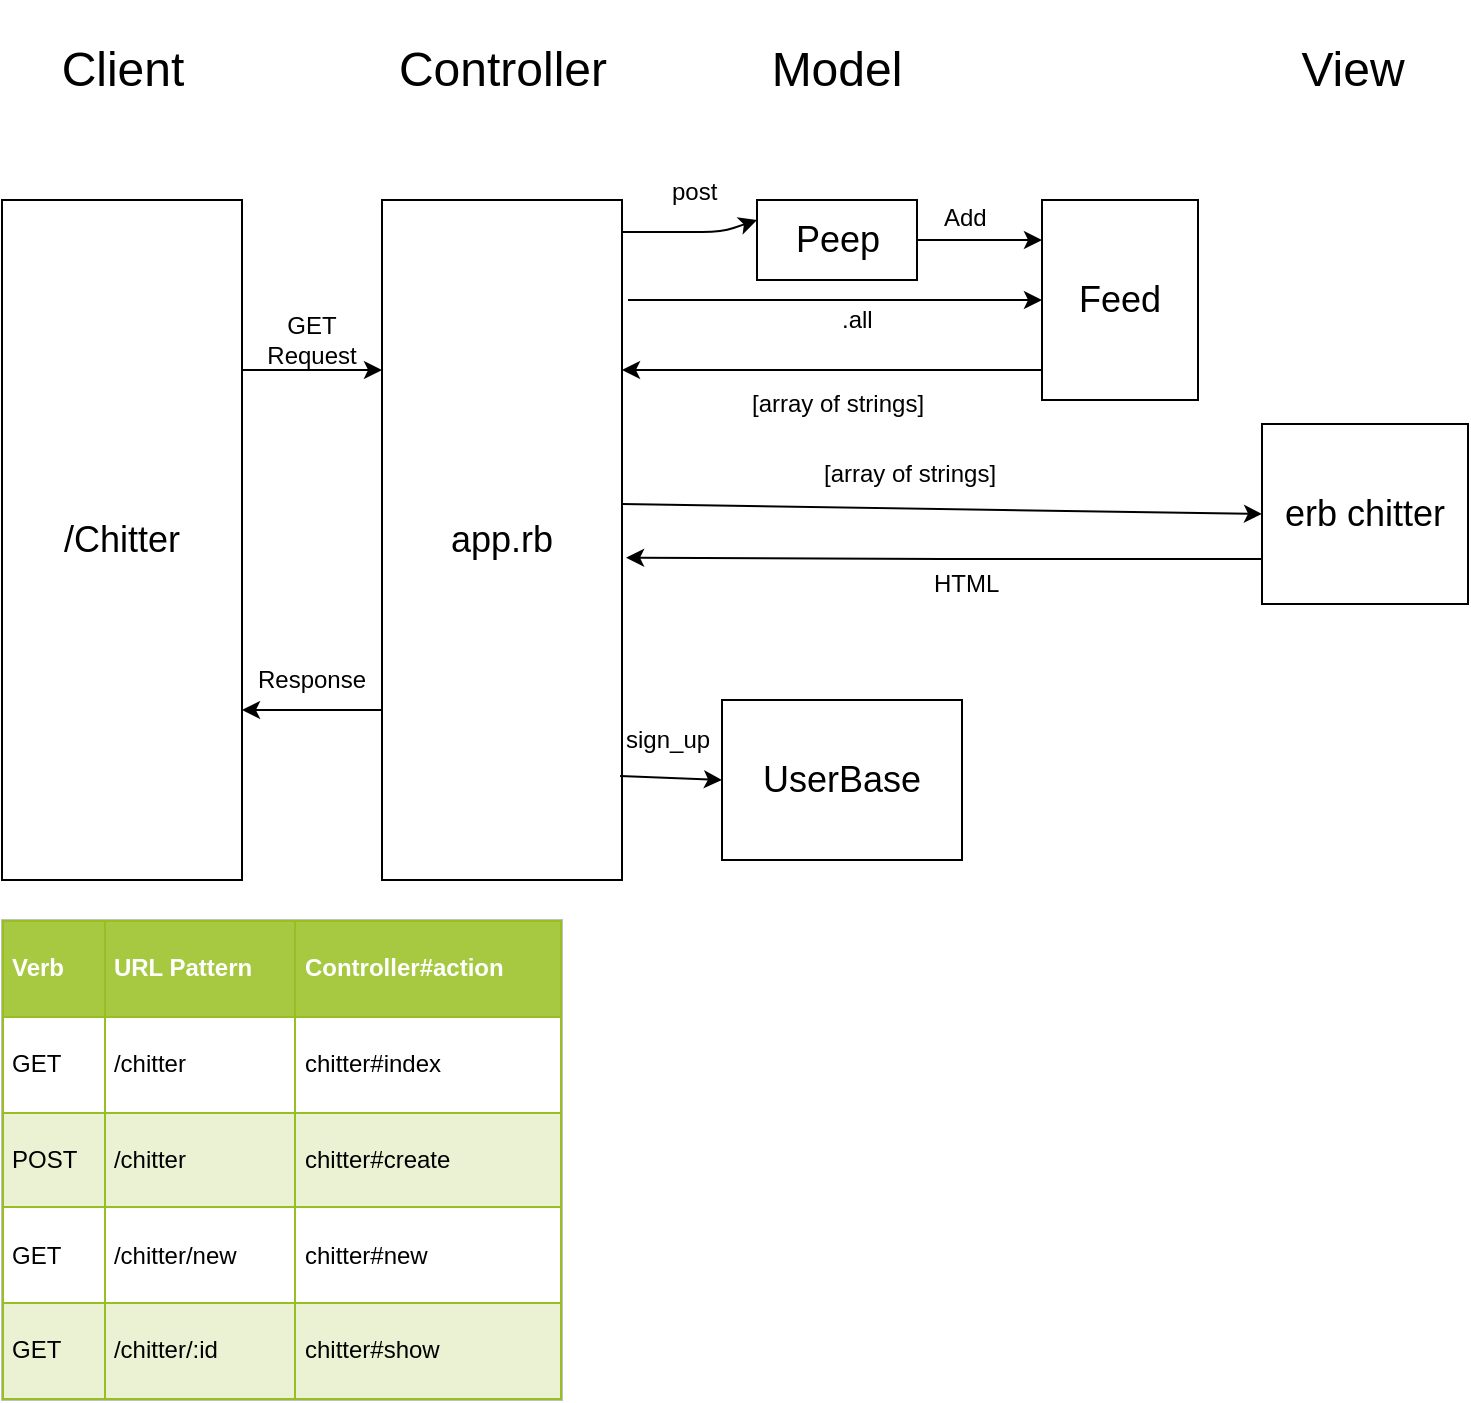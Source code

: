 <mxfile version="10.5.8" type="device"><diagram id="tNCUC1Q3q8cYd7qy614T" name="Page-1"><mxGraphModel dx="810" dy="753" grid="1" gridSize="10" guides="1" tooltips="1" connect="1" arrows="1" fold="1" page="1" pageScale="1" pageWidth="827" pageHeight="1169" math="0" shadow="0"><root><mxCell id="0"/><mxCell id="1" parent="0"/><mxCell id="q1g8gUYqMKK9ES3mu0Ff-12" style="edgeStyle=orthogonalEdgeStyle;rounded=0;orthogonalLoop=1;jettySize=auto;html=1;exitX=1;exitY=0.25;exitDx=0;exitDy=0;entryX=0;entryY=0.25;entryDx=0;entryDy=0;" edge="1" parent="1" source="q1g8gUYqMKK9ES3mu0Ff-2" target="q1g8gUYqMKK9ES3mu0Ff-6"><mxGeometry relative="1" as="geometry"/></mxCell><mxCell id="q1g8gUYqMKK9ES3mu0Ff-2" value="&lt;font style=&quot;font-size: 18px&quot;&gt;/Chitter&lt;/font&gt;" style="rounded=0;whiteSpace=wrap;html=1;" vertex="1" parent="1"><mxGeometry x="20" y="160" width="120" height="340" as="geometry"/></mxCell><mxCell id="q1g8gUYqMKK9ES3mu0Ff-5" value="&lt;font style=&quot;font-size: 24px&quot;&gt;Client&lt;/font&gt;" style="text;html=1;strokeColor=none;fillColor=none;align=center;verticalAlign=middle;whiteSpace=wrap;rounded=0;" vertex="1" parent="1"><mxGeometry x="22.5" y="60" width="115" height="70" as="geometry"/></mxCell><mxCell id="q1g8gUYqMKK9ES3mu0Ff-13" style="edgeStyle=orthogonalEdgeStyle;rounded=0;orthogonalLoop=1;jettySize=auto;html=1;exitX=0;exitY=0.75;exitDx=0;exitDy=0;entryX=1;entryY=0.75;entryDx=0;entryDy=0;" edge="1" parent="1" source="q1g8gUYqMKK9ES3mu0Ff-6" target="q1g8gUYqMKK9ES3mu0Ff-2"><mxGeometry relative="1" as="geometry"/></mxCell><mxCell id="q1g8gUYqMKK9ES3mu0Ff-6" value="&lt;font style=&quot;font-size: 18px&quot;&gt;app.rb&lt;/font&gt;" style="rounded=0;whiteSpace=wrap;html=1;" vertex="1" parent="1"><mxGeometry x="210" y="160" width="120" height="340" as="geometry"/></mxCell><mxCell id="q1g8gUYqMKK9ES3mu0Ff-7" value="&lt;font style=&quot;font-size: 24px&quot;&gt;Controller&lt;/font&gt;" style="text;html=1;strokeColor=none;fillColor=none;align=center;verticalAlign=middle;whiteSpace=wrap;rounded=0;" vertex="1" parent="1"><mxGeometry x="212.5" y="60" width="115" height="70" as="geometry"/></mxCell><mxCell id="q1g8gUYqMKK9ES3mu0Ff-36" style="edgeStyle=orthogonalEdgeStyle;rounded=0;orthogonalLoop=1;jettySize=auto;html=1;exitX=0;exitY=0.75;exitDx=0;exitDy=0;entryX=1;entryY=0.25;entryDx=0;entryDy=0;" edge="1" parent="1" source="q1g8gUYqMKK9ES3mu0Ff-8" target="q1g8gUYqMKK9ES3mu0Ff-6"><mxGeometry relative="1" as="geometry"><Array as="points"><mxPoint x="540" y="245"/></Array></mxGeometry></mxCell><mxCell id="q1g8gUYqMKK9ES3mu0Ff-8" value="&lt;font style=&quot;font-size: 18px&quot;&gt;Feed&lt;/font&gt;" style="rounded=0;whiteSpace=wrap;html=1;" vertex="1" parent="1"><mxGeometry x="540" y="160" width="78" height="100" as="geometry"/></mxCell><mxCell id="q1g8gUYqMKK9ES3mu0Ff-9" value="&lt;font style=&quot;font-size: 24px&quot;&gt;Model&lt;/font&gt;" style="text;html=1;strokeColor=none;fillColor=none;align=center;verticalAlign=middle;whiteSpace=wrap;rounded=0;" vertex="1" parent="1"><mxGeometry x="380" y="60" width="115" height="70" as="geometry"/></mxCell><mxCell id="q1g8gUYqMKK9ES3mu0Ff-10" value="&lt;font style=&quot;font-size: 18px&quot;&gt;erb chitter&lt;/font&gt;" style="rounded=0;whiteSpace=wrap;html=1;" vertex="1" parent="1"><mxGeometry x="650" y="272" width="103" height="90" as="geometry"/></mxCell><mxCell id="q1g8gUYqMKK9ES3mu0Ff-11" value="&lt;font style=&quot;font-size: 24px&quot;&gt;View&lt;/font&gt;" style="text;html=1;strokeColor=none;fillColor=none;align=center;verticalAlign=middle;whiteSpace=wrap;rounded=0;" vertex="1" parent="1"><mxGeometry x="638" y="60" width="115" height="70" as="geometry"/></mxCell><mxCell id="q1g8gUYqMKK9ES3mu0Ff-14" value="GET Request" style="text;html=1;strokeColor=none;fillColor=none;align=center;verticalAlign=middle;whiteSpace=wrap;rounded=0;" vertex="1" parent="1"><mxGeometry x="155" y="220" width="40" height="20" as="geometry"/></mxCell><mxCell id="q1g8gUYqMKK9ES3mu0Ff-15" value="Response" style="text;html=1;strokeColor=none;fillColor=none;align=center;verticalAlign=middle;whiteSpace=wrap;rounded=0;" vertex="1" parent="1"><mxGeometry x="155" y="390" width="40" height="20" as="geometry"/></mxCell><mxCell id="q1g8gUYqMKK9ES3mu0Ff-22" value="" style="edgeStyle=orthogonalEdgeStyle;rounded=0;orthogonalLoop=1;jettySize=auto;html=1;" edge="1" parent="1" source="q1g8gUYqMKK9ES3mu0Ff-19" target="q1g8gUYqMKK9ES3mu0Ff-8"><mxGeometry relative="1" as="geometry"><Array as="points"><mxPoint x="520" y="180"/><mxPoint x="520" y="180"/></Array></mxGeometry></mxCell><mxCell id="q1g8gUYqMKK9ES3mu0Ff-19" value="&lt;font style=&quot;font-size: 18px&quot;&gt;Peep&lt;/font&gt;" style="rounded=0;whiteSpace=wrap;html=1;" vertex="1" parent="1"><mxGeometry x="397.5" y="160" width="80" height="40" as="geometry"/></mxCell><mxCell id="q1g8gUYqMKK9ES3mu0Ff-20" value="" style="endArrow=classic;html=1;exitX=1;exitY=0.047;exitDx=0;exitDy=0;exitPerimeter=0;entryX=0;entryY=0.25;entryDx=0;entryDy=0;" edge="1" parent="1" source="q1g8gUYqMKK9ES3mu0Ff-6" target="q1g8gUYqMKK9ES3mu0Ff-19"><mxGeometry width="50" height="50" relative="1" as="geometry"><mxPoint x="330" y="210" as="sourcePoint"/><mxPoint x="380" y="160" as="targetPoint"/><Array as="points"><mxPoint x="380" y="176"/></Array></mxGeometry></mxCell><mxCell id="q1g8gUYqMKK9ES3mu0Ff-21" value="post" style="text;html=1;resizable=0;points=[];autosize=1;align=left;verticalAlign=top;spacingTop=-4;" vertex="1" parent="1"><mxGeometry x="353" y="146" width="40" height="20" as="geometry"/></mxCell><mxCell id="q1g8gUYqMKK9ES3mu0Ff-23" value="Add" style="text;html=1;resizable=0;points=[];autosize=1;align=left;verticalAlign=top;spacingTop=-4;" vertex="1" parent="1"><mxGeometry x="489" y="159" width="40" height="20" as="geometry"/></mxCell><mxCell id="q1g8gUYqMKK9ES3mu0Ff-25" value="" style="endArrow=classic;html=1;entryX=0;entryY=0.5;entryDx=0;entryDy=0;" edge="1" parent="1" target="q1g8gUYqMKK9ES3mu0Ff-8"><mxGeometry width="50" height="50" relative="1" as="geometry"><mxPoint x="333" y="210" as="sourcePoint"/><mxPoint x="398" y="215" as="targetPoint"/><Array as="points"/></mxGeometry></mxCell><mxCell id="q1g8gUYqMKK9ES3mu0Ff-26" value=".all" style="text;html=1;resizable=0;points=[];autosize=1;align=left;verticalAlign=top;spacingTop=-4;" vertex="1" parent="1"><mxGeometry x="437.5" y="210" width="30" height="20" as="geometry"/></mxCell><mxCell id="q1g8gUYqMKK9ES3mu0Ff-28" value="&lt;font style=&quot;font-size: 18px&quot;&gt;UserBase&lt;/font&gt;" style="rounded=0;whiteSpace=wrap;html=1;" vertex="1" parent="1"><mxGeometry x="380" y="410" width="120" height="80" as="geometry"/></mxCell><mxCell id="q1g8gUYqMKK9ES3mu0Ff-30" value="sign_up" style="text;html=1;resizable=0;points=[];autosize=1;align=left;verticalAlign=top;spacingTop=-4;" vertex="1" parent="1"><mxGeometry x="330" y="420" width="60" height="20" as="geometry"/></mxCell><mxCell id="q1g8gUYqMKK9ES3mu0Ff-34" value="[array of strings]" style="text;html=1;resizable=0;points=[];autosize=1;align=left;verticalAlign=top;spacingTop=-4;" vertex="1" parent="1"><mxGeometry x="393" y="252" width="100" height="20" as="geometry"/></mxCell><mxCell id="q1g8gUYqMKK9ES3mu0Ff-35" value="" style="endArrow=classic;html=1;entryX=0;entryY=0.5;entryDx=0;entryDy=0;exitX=0.992;exitY=0.847;exitDx=0;exitDy=0;exitPerimeter=0;" edge="1" parent="1" source="q1g8gUYqMKK9ES3mu0Ff-6" target="q1g8gUYqMKK9ES3mu0Ff-28"><mxGeometry width="50" height="50" relative="1" as="geometry"><mxPoint x="20" y="570" as="sourcePoint"/><mxPoint x="70" y="520" as="targetPoint"/></mxGeometry></mxCell><mxCell id="q1g8gUYqMKK9ES3mu0Ff-39" value="[array of strings]" style="text;html=1;resizable=0;points=[];autosize=1;align=left;verticalAlign=top;spacingTop=-4;" vertex="1" parent="1"><mxGeometry x="429" y="287" width="100" height="20" as="geometry"/></mxCell><mxCell id="q1g8gUYqMKK9ES3mu0Ff-42" style="edgeStyle=orthogonalEdgeStyle;rounded=0;orthogonalLoop=1;jettySize=auto;html=1;exitX=0;exitY=0.75;exitDx=0;exitDy=0;entryX=1.017;entryY=0.526;entryDx=0;entryDy=0;entryPerimeter=0;" edge="1" parent="1" source="q1g8gUYqMKK9ES3mu0Ff-10" target="q1g8gUYqMKK9ES3mu0Ff-6"><mxGeometry relative="1" as="geometry"><mxPoint x="690" y="340" as="sourcePoint"/><mxPoint x="522" y="346" as="targetPoint"/></mxGeometry></mxCell><mxCell id="q1g8gUYqMKK9ES3mu0Ff-43" value="HTML" style="text;html=1;resizable=0;points=[];autosize=1;align=left;verticalAlign=top;spacingTop=-4;" vertex="1" parent="1"><mxGeometry x="484" y="342" width="50" height="20" as="geometry"/></mxCell><mxCell id="q1g8gUYqMKK9ES3mu0Ff-44" value="" style="endArrow=classic;html=1;exitX=1;exitY=0.447;exitDx=0;exitDy=0;exitPerimeter=0;entryX=0;entryY=0.5;entryDx=0;entryDy=0;" edge="1" parent="1" source="q1g8gUYqMKK9ES3mu0Ff-6" target="q1g8gUYqMKK9ES3mu0Ff-10"><mxGeometry width="50" height="50" relative="1" as="geometry"><mxPoint x="327.5" y="322" as="sourcePoint"/><mxPoint x="377.5" y="272" as="targetPoint"/></mxGeometry></mxCell><mxCell id="q1g8gUYqMKK9ES3mu0Ff-45" value="&lt;table border=&quot;1&quot; width=&quot;100%&quot; cellpadding=&quot;4&quot; style=&quot;width: 100% ; height: 100% ; border-collapse: collapse&quot;&gt;&lt;tbody&gt;&lt;tr style=&quot;background-color: #a7c942 ; color: #ffffff ; border: 1px solid #98bf21&quot;&gt;&lt;th align=&quot;left&quot;&gt;Verb&lt;/th&gt;&lt;th align=&quot;left&quot;&gt;URL Pattern&lt;/th&gt;&lt;th align=&quot;left&quot;&gt;Controller#action&lt;/th&gt;&lt;/tr&gt;&lt;tr style=&quot;border: 1px solid #98bf21&quot;&gt;&lt;td&gt;GET&lt;/td&gt;&lt;td&gt;/chitter&lt;/td&gt;&lt;td&gt;chitter#index&lt;/td&gt;&lt;/tr&gt;&lt;tr style=&quot;background-color: #eaf2d3 ; border: 1px solid #98bf21&quot;&gt;&lt;td&gt;POST&lt;/td&gt;&lt;td&gt;/chitter&lt;/td&gt;&lt;td&gt;chitter#create&lt;/td&gt;&lt;/tr&gt;&lt;tr style=&quot;border: 1px solid #98bf21&quot;&gt;&lt;td&gt;GET&lt;/td&gt;&lt;td&gt;/chitter/new&lt;/td&gt;&lt;td&gt;chitter#new&lt;/td&gt;&lt;/tr&gt;&lt;tr style=&quot;background-color: #eaf2d3 ; border: 1px solid #98bf21&quot;&gt;&lt;td&gt;GET&lt;/td&gt;&lt;td&gt;/chitter/:id&lt;/td&gt;&lt;td&gt;chitter#show&lt;/td&gt;&lt;/tr&gt;&lt;/tbody&gt;&lt;/table&gt;" style="text;html=1;strokeColor=#c0c0c0;fillColor=#ffffff;overflow=fill;rounded=0;" vertex="1" parent="1"><mxGeometry x="20" y="520" width="280" height="240" as="geometry"/></mxCell></root></mxGraphModel></diagram></mxfile>